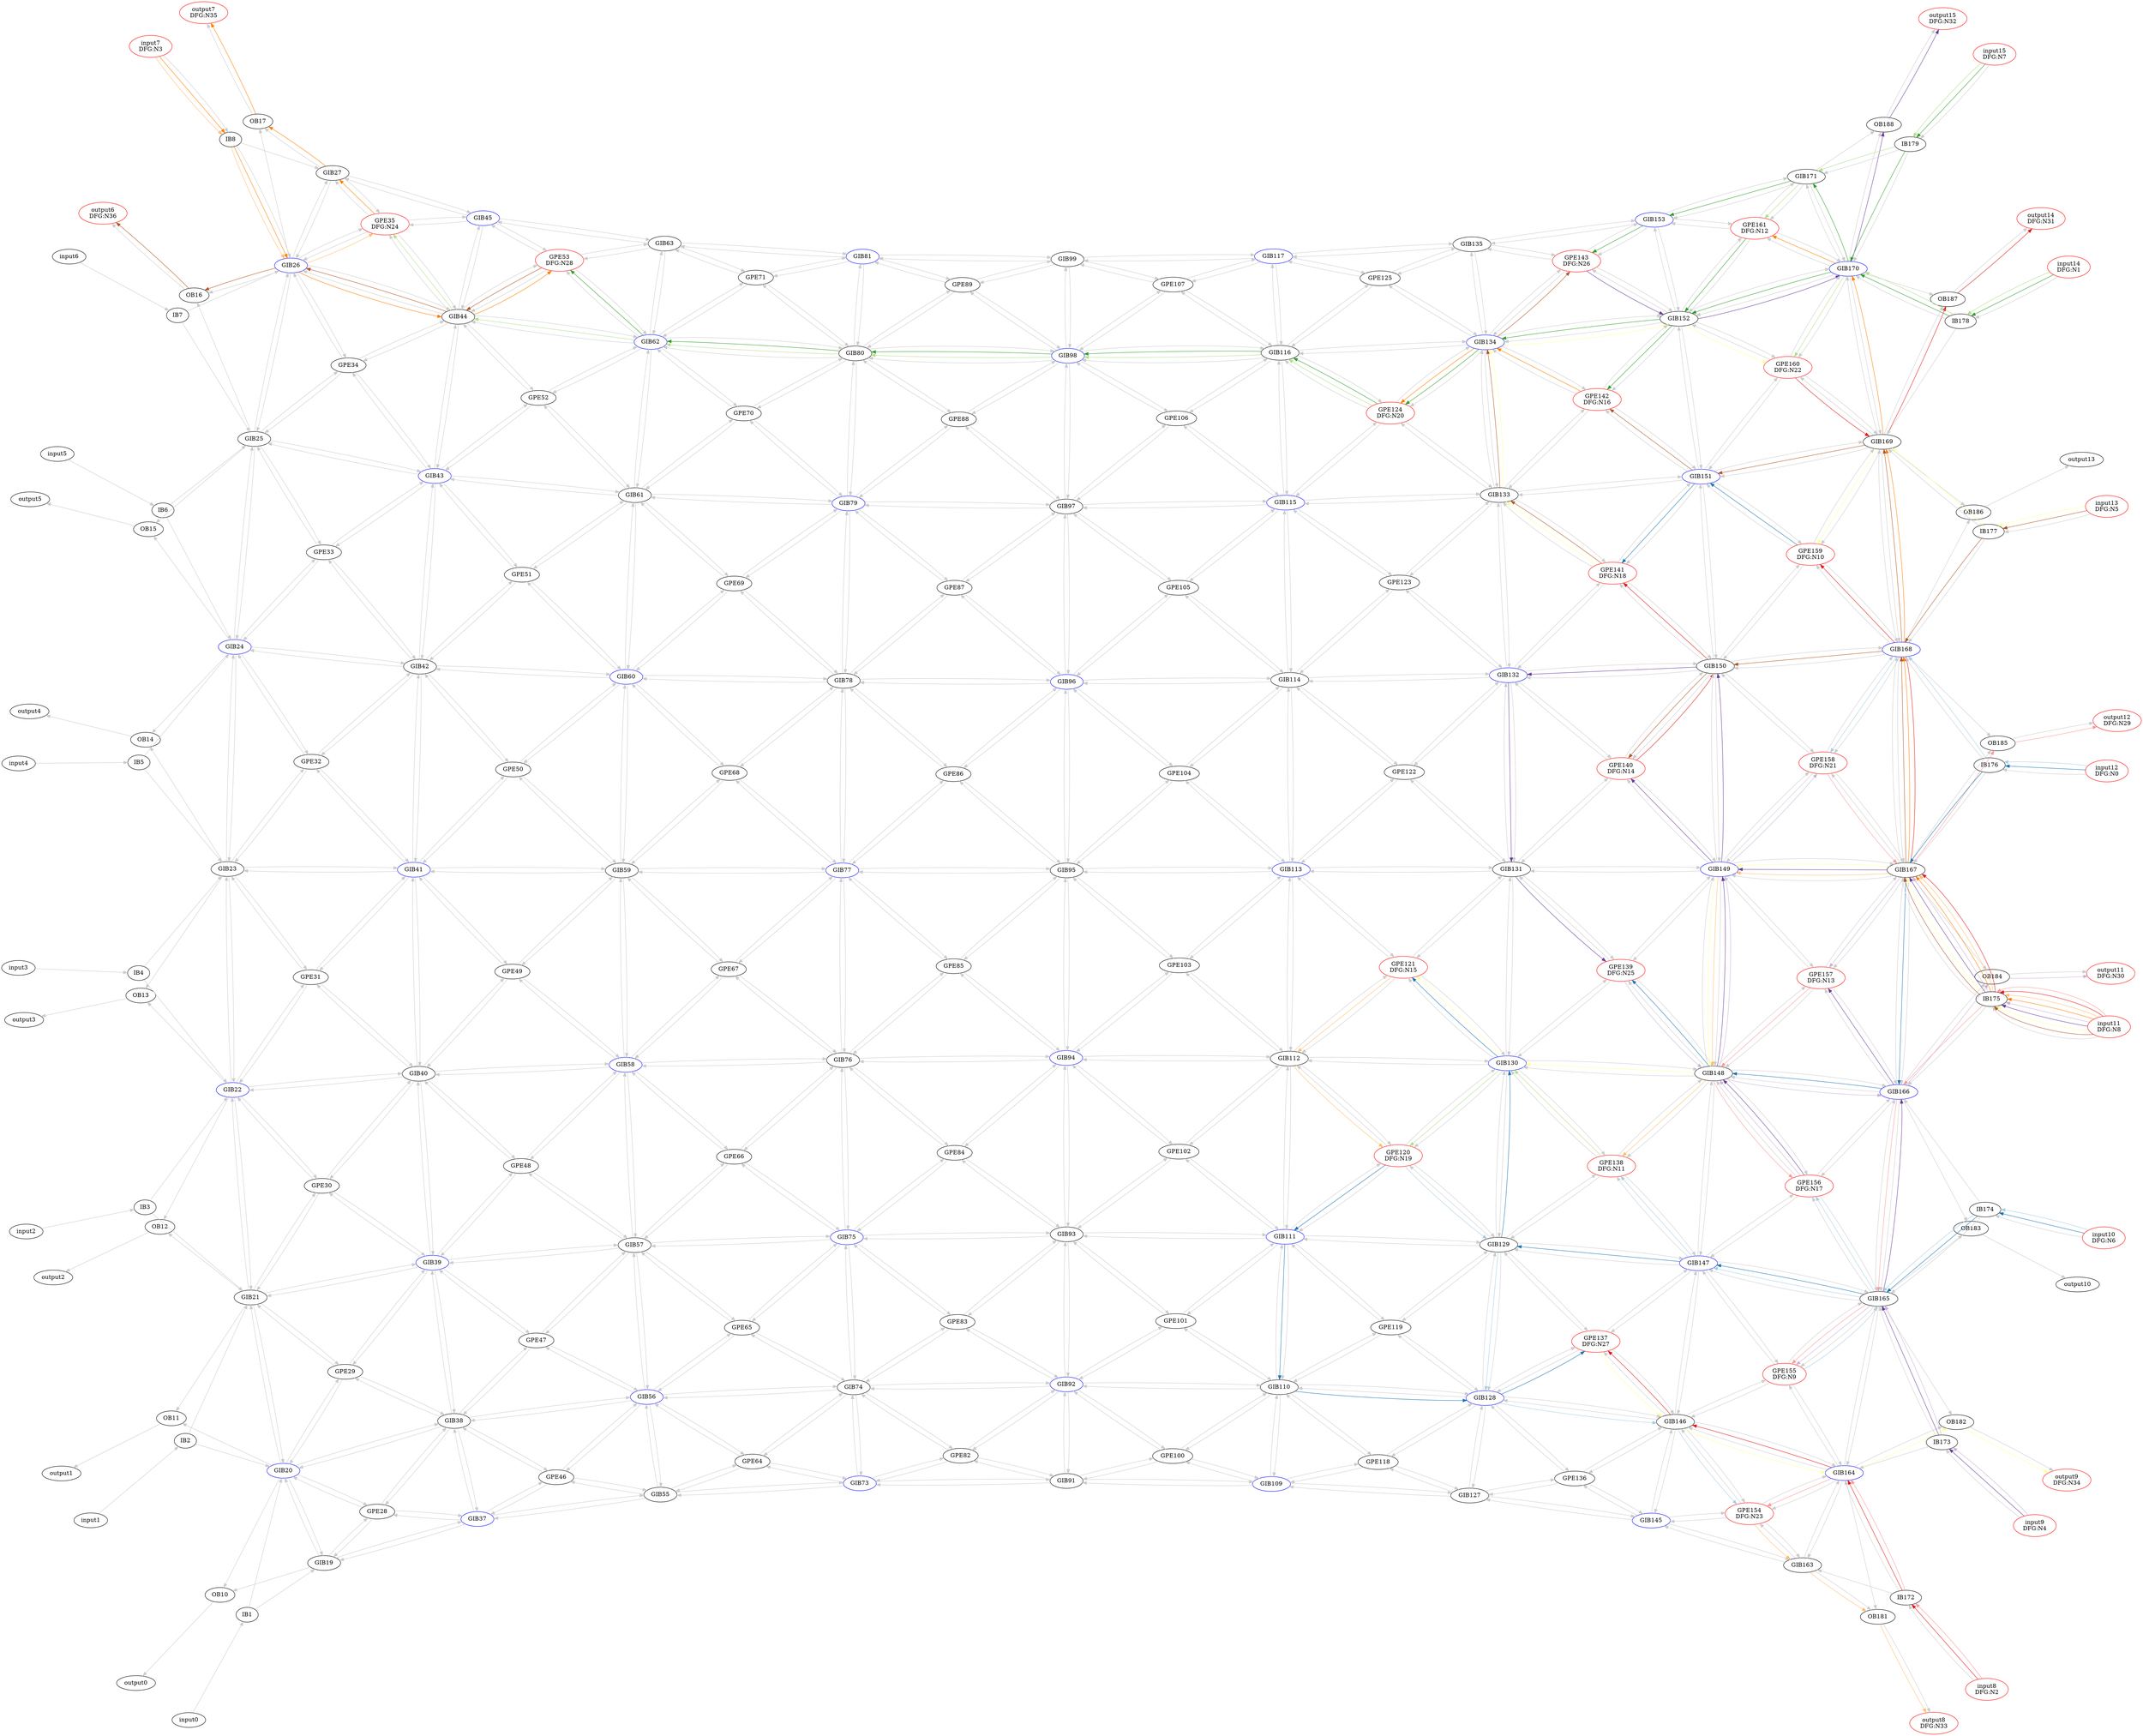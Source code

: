Digraph G {
layout = sfdp;
overlap = scale;
input12[label = "input12\nDFG:N0", color = red];
input14[label = "input14\nDFG:N1", color = red];
input8[label = "input8\nDFG:N2", color = red];
input7[label = "input7\nDFG:N3", color = red];
input9[label = "input9\nDFG:N4", color = red];
input13[label = "input13\nDFG:N5", color = red];
input10[label = "input10\nDFG:N6", color = red];
input15[label = "input15\nDFG:N7", color = red];
input11[label = "input11\nDFG:N8", color = red];
input0;
input1;
input2;
input3;
input4;
input5;
input6;
output12[label = "output12\nDFG:N29", color = red];
output11[label = "output11\nDFG:N30", color = red];
output14[label = "output14\nDFG:N31", color = red];
output15[label = "output15\nDFG:N32", color = red];
output8[label = "output8\nDFG:N33", color = red];
output9[label = "output9\nDFG:N34", color = red];
output7[label = "output7\nDFG:N35", color = red];
output6[label = "output6\nDFG:N36", color = red];
output0;
OB10->output0[color = gray80];
output1;
OB11->output1[color = gray80];
output2;
OB12->output2[color = gray80];
output3;
OB13->output3[color = gray80];
output4;
OB14->output4[color = gray80];
output5;
OB15->output5[color = gray80];
OB16->output6[color = gray80];
OB17->output7[color = gray80];
OB181->output8[color = gray80];
OB182->output9[color = gray80];
output10;
OB183->output10[color = gray80];
OB184->output11[color = gray80];
OB185->output12[color = gray80];
output13;
OB186->output13[color = gray80];
OB187->output14[color = gray80];
OB188->output15[color = gray80];
IB1[label = "IB1", color = black];
input0->IB1[color = gray80];
IB2[label = "IB2", color = black];
input1->IB2[color = gray80];
IB3[label = "IB3", color = black];
input2->IB3[color = gray80];
IB4[label = "IB4", color = black];
input3->IB4[color = gray80];
IB5[label = "IB5", color = black];
input4->IB5[color = gray80];
IB6[label = "IB6", color = black];
input5->IB6[color = gray80];
IB7[label = "IB7", color = black];
input6->IB7[color = gray80];
IB8[label = "IB8", color = black];
input7->IB8[color = gray80];
OB10[label = "OB10", color = black];
GIB19->OB10[color = gray80];
GIB20->OB10[color = gray80];
OB11[label = "OB11", color = black];
GIB20->OB11[color = gray80];
GIB21->OB11[color = gray80];
OB12[label = "OB12", color = black];
GIB21->OB12[color = gray80];
GIB22->OB12[color = gray80];
OB13[label = "OB13", color = black];
GIB22->OB13[color = gray80];
GIB23->OB13[color = gray80];
OB14[label = "OB14", color = black];
GIB23->OB14[color = gray80];
GIB24->OB14[color = gray80];
OB15[label = "OB15", color = black];
GIB24->OB15[color = gray80];
GIB25->OB15[color = gray80];
OB16[label = "OB16", color = black];
GIB25->OB16[color = gray80];
GIB26->OB16[color = gray80];
OB17[label = "OB17", color = black];
GIB26->OB17[color = gray80];
GIB27->OB17[color = gray80];
GIB19[label = "GIB19", color = black];
IB1->GIB19[color = gray80];
GIB20->GIB19[color = gray80];
GPE28->GIB19[color = gray80];
GIB37->GIB19[color = gray80];
GIB20[label = "GIB20", color = blue];
IB1->GIB20[color = gray80];
IB2->GIB20[color = gray80];
GIB19->GIB20[color = gray80];
GIB21->GIB20[color = gray80];
GPE28->GIB20[color = gray80];
GPE29->GIB20[color = gray80];
GIB38->GIB20[color = gray80];
GIB21[label = "GIB21", color = black];
IB2->GIB21[color = gray80];
IB3->GIB21[color = gray80];
GIB20->GIB21[color = gray80];
GIB22->GIB21[color = gray80];
GPE29->GIB21[color = gray80];
GPE30->GIB21[color = gray80];
GIB39->GIB21[color = gray80];
GIB22[label = "GIB22", color = blue];
IB3->GIB22[color = gray80];
IB4->GIB22[color = gray80];
GIB21->GIB22[color = gray80];
GIB23->GIB22[color = gray80];
GPE30->GIB22[color = gray80];
GPE31->GIB22[color = gray80];
GIB40->GIB22[color = gray80];
GIB23[label = "GIB23", color = black];
IB4->GIB23[color = gray80];
IB5->GIB23[color = gray80];
GIB22->GIB23[color = gray80];
GIB24->GIB23[color = gray80];
GPE31->GIB23[color = gray80];
GPE32->GIB23[color = gray80];
GIB41->GIB23[color = gray80];
GIB24[label = "GIB24", color = blue];
IB5->GIB24[color = gray80];
IB6->GIB24[color = gray80];
GIB23->GIB24[color = gray80];
GIB25->GIB24[color = gray80];
GPE32->GIB24[color = gray80];
GPE33->GIB24[color = gray80];
GIB42->GIB24[color = gray80];
GIB25[label = "GIB25", color = black];
IB6->GIB25[color = gray80];
IB7->GIB25[color = gray80];
GIB24->GIB25[color = gray80];
GIB26->GIB25[color = gray80];
GPE33->GIB25[color = gray80];
GPE34->GIB25[color = gray80];
GIB43->GIB25[color = gray80];
GIB26[label = "GIB26", color = blue];
IB7->GIB26[color = gray80];
IB8->GIB26[color = gray80];
GIB25->GIB26[color = gray80];
GIB27->GIB26[color = gray80];
GPE34->GIB26[color = gray80];
GPE35->GIB26[color = gray80];
GIB44->GIB26[color = gray80];
GIB27[label = "GIB27", color = black];
IB8->GIB27[color = gray80];
GIB26->GIB27[color = gray80];
GPE35->GIB27[color = gray80];
GIB45->GIB27[color = gray80];
GPE28[label = "GPE28", color = black];
GIB19->GPE28[color = gray80];
GIB20->GPE28[color = gray80];
GIB37->GPE28[color = gray80];
GIB38->GPE28[color = gray80];
GPE29[label = "GPE29", color = black];
GIB20->GPE29[color = gray80];
GIB21->GPE29[color = gray80];
GIB38->GPE29[color = gray80];
GIB39->GPE29[color = gray80];
GPE30[label = "GPE30", color = black];
GIB21->GPE30[color = gray80];
GIB22->GPE30[color = gray80];
GIB39->GPE30[color = gray80];
GIB40->GPE30[color = gray80];
GPE31[label = "GPE31", color = black];
GIB22->GPE31[color = gray80];
GIB23->GPE31[color = gray80];
GIB40->GPE31[color = gray80];
GIB41->GPE31[color = gray80];
GPE32[label = "GPE32", color = black];
GIB23->GPE32[color = gray80];
GIB24->GPE32[color = gray80];
GIB41->GPE32[color = gray80];
GIB42->GPE32[color = gray80];
GPE33[label = "GPE33", color = black];
GIB24->GPE33[color = gray80];
GIB25->GPE33[color = gray80];
GIB42->GPE33[color = gray80];
GIB43->GPE33[color = gray80];
GPE34[label = "GPE34", color = black];
GIB25->GPE34[color = gray80];
GIB26->GPE34[color = gray80];
GIB43->GPE34[color = gray80];
GIB44->GPE34[color = gray80];
GPE35[label = "GPE35\nDFG:N24", color = red];
GIB26->GPE35[color = gray80];
GIB27->GPE35[color = gray80];
GIB44->GPE35[color = gray80];
GIB45->GPE35[color = gray80];
GIB37[label = "GIB37", color = blue];
GIB19->GIB37[color = gray80];
GPE28->GIB37[color = gray80];
GIB38->GIB37[color = gray80];
GPE46->GIB37[color = gray80];
GIB55->GIB37[color = gray80];
GIB38[label = "GIB38", color = black];
GIB20->GIB38[color = gray80];
GPE28->GIB38[color = gray80];
GPE29->GIB38[color = gray80];
GIB37->GIB38[color = gray80];
GIB39->GIB38[color = gray80];
GPE46->GIB38[color = gray80];
GPE47->GIB38[color = gray80];
GIB56->GIB38[color = gray80];
GIB39[label = "GIB39", color = blue];
GIB21->GIB39[color = gray80];
GPE29->GIB39[color = gray80];
GPE30->GIB39[color = gray80];
GIB38->GIB39[color = gray80];
GIB40->GIB39[color = gray80];
GPE47->GIB39[color = gray80];
GPE48->GIB39[color = gray80];
GIB57->GIB39[color = gray80];
GIB40[label = "GIB40", color = black];
GIB22->GIB40[color = gray80];
GPE30->GIB40[color = gray80];
GPE31->GIB40[color = gray80];
GIB39->GIB40[color = gray80];
GIB41->GIB40[color = gray80];
GPE48->GIB40[color = gray80];
GPE49->GIB40[color = gray80];
GIB58->GIB40[color = gray80];
GIB41[label = "GIB41", color = blue];
GIB23->GIB41[color = gray80];
GPE31->GIB41[color = gray80];
GPE32->GIB41[color = gray80];
GIB40->GIB41[color = gray80];
GIB42->GIB41[color = gray80];
GPE49->GIB41[color = gray80];
GPE50->GIB41[color = gray80];
GIB59->GIB41[color = gray80];
GIB42[label = "GIB42", color = black];
GIB24->GIB42[color = gray80];
GPE32->GIB42[color = gray80];
GPE33->GIB42[color = gray80];
GIB41->GIB42[color = gray80];
GIB43->GIB42[color = gray80];
GPE50->GIB42[color = gray80];
GPE51->GIB42[color = gray80];
GIB60->GIB42[color = gray80];
GIB43[label = "GIB43", color = blue];
GIB25->GIB43[color = gray80];
GPE33->GIB43[color = gray80];
GPE34->GIB43[color = gray80];
GIB42->GIB43[color = gray80];
GIB44->GIB43[color = gray80];
GPE51->GIB43[color = gray80];
GPE52->GIB43[color = gray80];
GIB61->GIB43[color = gray80];
GIB44[label = "GIB44", color = black];
GIB26->GIB44[color = gray80];
GPE34->GIB44[color = gray80];
GPE35->GIB44[color = gray80];
GIB43->GIB44[color = gray80];
GIB45->GIB44[color = gray80];
GPE52->GIB44[color = gray80];
GPE53->GIB44[color = gray80];
GIB62->GIB44[color = gray80];
GIB45[label = "GIB45", color = blue];
GIB27->GIB45[color = gray80];
GPE35->GIB45[color = gray80];
GIB44->GIB45[color = gray80];
GPE53->GIB45[color = gray80];
GIB63->GIB45[color = gray80];
GPE46[label = "GPE46", color = black];
GIB37->GPE46[color = gray80];
GIB38->GPE46[color = gray80];
GIB55->GPE46[color = gray80];
GIB56->GPE46[color = gray80];
GPE47[label = "GPE47", color = black];
GIB38->GPE47[color = gray80];
GIB39->GPE47[color = gray80];
GIB56->GPE47[color = gray80];
GIB57->GPE47[color = gray80];
GPE48[label = "GPE48", color = black];
GIB39->GPE48[color = gray80];
GIB40->GPE48[color = gray80];
GIB57->GPE48[color = gray80];
GIB58->GPE48[color = gray80];
GPE49[label = "GPE49", color = black];
GIB40->GPE49[color = gray80];
GIB41->GPE49[color = gray80];
GIB58->GPE49[color = gray80];
GIB59->GPE49[color = gray80];
GPE50[label = "GPE50", color = black];
GIB41->GPE50[color = gray80];
GIB42->GPE50[color = gray80];
GIB59->GPE50[color = gray80];
GIB60->GPE50[color = gray80];
GPE51[label = "GPE51", color = black];
GIB42->GPE51[color = gray80];
GIB43->GPE51[color = gray80];
GIB60->GPE51[color = gray80];
GIB61->GPE51[color = gray80];
GPE52[label = "GPE52", color = black];
GIB43->GPE52[color = gray80];
GIB44->GPE52[color = gray80];
GIB61->GPE52[color = gray80];
GIB62->GPE52[color = gray80];
GPE53[label = "GPE53\nDFG:N28", color = red];
GIB44->GPE53[color = gray80];
GIB45->GPE53[color = gray80];
GIB62->GPE53[color = gray80];
GIB63->GPE53[color = gray80];
GIB55[label = "GIB55", color = black];
GIB37->GIB55[color = gray80];
GPE46->GIB55[color = gray80];
GIB56->GIB55[color = gray80];
GPE64->GIB55[color = gray80];
GIB73->GIB55[color = gray80];
GIB56[label = "GIB56", color = blue];
GIB38->GIB56[color = gray80];
GPE46->GIB56[color = gray80];
GPE47->GIB56[color = gray80];
GIB55->GIB56[color = gray80];
GIB57->GIB56[color = gray80];
GPE64->GIB56[color = gray80];
GPE65->GIB56[color = gray80];
GIB74->GIB56[color = gray80];
GIB57[label = "GIB57", color = black];
GIB39->GIB57[color = gray80];
GPE47->GIB57[color = gray80];
GPE48->GIB57[color = gray80];
GIB56->GIB57[color = gray80];
GIB58->GIB57[color = gray80];
GPE65->GIB57[color = gray80];
GPE66->GIB57[color = gray80];
GIB75->GIB57[color = gray80];
GIB58[label = "GIB58", color = blue];
GIB40->GIB58[color = gray80];
GPE48->GIB58[color = gray80];
GPE49->GIB58[color = gray80];
GIB57->GIB58[color = gray80];
GIB59->GIB58[color = gray80];
GPE66->GIB58[color = gray80];
GPE67->GIB58[color = gray80];
GIB76->GIB58[color = gray80];
GIB59[label = "GIB59", color = black];
GIB41->GIB59[color = gray80];
GPE49->GIB59[color = gray80];
GPE50->GIB59[color = gray80];
GIB58->GIB59[color = gray80];
GIB60->GIB59[color = gray80];
GPE67->GIB59[color = gray80];
GPE68->GIB59[color = gray80];
GIB77->GIB59[color = gray80];
GIB60[label = "GIB60", color = blue];
GIB42->GIB60[color = gray80];
GPE50->GIB60[color = gray80];
GPE51->GIB60[color = gray80];
GIB59->GIB60[color = gray80];
GIB61->GIB60[color = gray80];
GPE68->GIB60[color = gray80];
GPE69->GIB60[color = gray80];
GIB78->GIB60[color = gray80];
GIB61[label = "GIB61", color = black];
GIB43->GIB61[color = gray80];
GPE51->GIB61[color = gray80];
GPE52->GIB61[color = gray80];
GIB60->GIB61[color = gray80];
GIB62->GIB61[color = gray80];
GPE69->GIB61[color = gray80];
GPE70->GIB61[color = gray80];
GIB79->GIB61[color = gray80];
GIB62[label = "GIB62", color = blue];
GIB44->GIB62[color = gray80];
GPE52->GIB62[color = gray80];
GPE53->GIB62[color = gray80];
GIB61->GIB62[color = gray80];
GIB63->GIB62[color = gray80];
GPE70->GIB62[color = gray80];
GPE71->GIB62[color = gray80];
GIB80->GIB62[color = gray80];
GIB63[label = "GIB63", color = black];
GIB45->GIB63[color = gray80];
GPE53->GIB63[color = gray80];
GIB62->GIB63[color = gray80];
GPE71->GIB63[color = gray80];
GIB81->GIB63[color = gray80];
GPE64[label = "GPE64", color = black];
GIB55->GPE64[color = gray80];
GIB56->GPE64[color = gray80];
GIB73->GPE64[color = gray80];
GIB74->GPE64[color = gray80];
GPE65[label = "GPE65", color = black];
GIB56->GPE65[color = gray80];
GIB57->GPE65[color = gray80];
GIB74->GPE65[color = gray80];
GIB75->GPE65[color = gray80];
GPE66[label = "GPE66", color = black];
GIB57->GPE66[color = gray80];
GIB58->GPE66[color = gray80];
GIB75->GPE66[color = gray80];
GIB76->GPE66[color = gray80];
GPE67[label = "GPE67", color = black];
GIB58->GPE67[color = gray80];
GIB59->GPE67[color = gray80];
GIB76->GPE67[color = gray80];
GIB77->GPE67[color = gray80];
GPE68[label = "GPE68", color = black];
GIB59->GPE68[color = gray80];
GIB60->GPE68[color = gray80];
GIB77->GPE68[color = gray80];
GIB78->GPE68[color = gray80];
GPE69[label = "GPE69", color = black];
GIB60->GPE69[color = gray80];
GIB61->GPE69[color = gray80];
GIB78->GPE69[color = gray80];
GIB79->GPE69[color = gray80];
GPE70[label = "GPE70", color = black];
GIB61->GPE70[color = gray80];
GIB62->GPE70[color = gray80];
GIB79->GPE70[color = gray80];
GIB80->GPE70[color = gray80];
GPE71[label = "GPE71", color = black];
GIB62->GPE71[color = gray80];
GIB63->GPE71[color = gray80];
GIB80->GPE71[color = gray80];
GIB81->GPE71[color = gray80];
GIB73[label = "GIB73", color = blue];
GIB55->GIB73[color = gray80];
GPE64->GIB73[color = gray80];
GIB74->GIB73[color = gray80];
GPE82->GIB73[color = gray80];
GIB91->GIB73[color = gray80];
GIB74[label = "GIB74", color = black];
GIB56->GIB74[color = gray80];
GPE64->GIB74[color = gray80];
GPE65->GIB74[color = gray80];
GIB73->GIB74[color = gray80];
GIB75->GIB74[color = gray80];
GPE82->GIB74[color = gray80];
GPE83->GIB74[color = gray80];
GIB92->GIB74[color = gray80];
GIB75[label = "GIB75", color = blue];
GIB57->GIB75[color = gray80];
GPE65->GIB75[color = gray80];
GPE66->GIB75[color = gray80];
GIB74->GIB75[color = gray80];
GIB76->GIB75[color = gray80];
GPE83->GIB75[color = gray80];
GPE84->GIB75[color = gray80];
GIB93->GIB75[color = gray80];
GIB76[label = "GIB76", color = black];
GIB58->GIB76[color = gray80];
GPE66->GIB76[color = gray80];
GPE67->GIB76[color = gray80];
GIB75->GIB76[color = gray80];
GIB77->GIB76[color = gray80];
GPE84->GIB76[color = gray80];
GPE85->GIB76[color = gray80];
GIB94->GIB76[color = gray80];
GIB77[label = "GIB77", color = blue];
GIB59->GIB77[color = gray80];
GPE67->GIB77[color = gray80];
GPE68->GIB77[color = gray80];
GIB76->GIB77[color = gray80];
GIB78->GIB77[color = gray80];
GPE85->GIB77[color = gray80];
GPE86->GIB77[color = gray80];
GIB95->GIB77[color = gray80];
GIB78[label = "GIB78", color = black];
GIB60->GIB78[color = gray80];
GPE68->GIB78[color = gray80];
GPE69->GIB78[color = gray80];
GIB77->GIB78[color = gray80];
GIB79->GIB78[color = gray80];
GPE86->GIB78[color = gray80];
GPE87->GIB78[color = gray80];
GIB96->GIB78[color = gray80];
GIB79[label = "GIB79", color = blue];
GIB61->GIB79[color = gray80];
GPE69->GIB79[color = gray80];
GPE70->GIB79[color = gray80];
GIB78->GIB79[color = gray80];
GIB80->GIB79[color = gray80];
GPE87->GIB79[color = gray80];
GPE88->GIB79[color = gray80];
GIB97->GIB79[color = gray80];
GIB80[label = "GIB80", color = black];
GIB62->GIB80[color = gray80];
GPE70->GIB80[color = gray80];
GPE71->GIB80[color = gray80];
GIB79->GIB80[color = gray80];
GIB81->GIB80[color = gray80];
GPE88->GIB80[color = gray80];
GPE89->GIB80[color = gray80];
GIB98->GIB80[color = gray80];
GIB81[label = "GIB81", color = blue];
GIB63->GIB81[color = gray80];
GPE71->GIB81[color = gray80];
GIB80->GIB81[color = gray80];
GPE89->GIB81[color = gray80];
GIB99->GIB81[color = gray80];
GPE82[label = "GPE82", color = black];
GIB73->GPE82[color = gray80];
GIB74->GPE82[color = gray80];
GIB91->GPE82[color = gray80];
GIB92->GPE82[color = gray80];
GPE83[label = "GPE83", color = black];
GIB74->GPE83[color = gray80];
GIB75->GPE83[color = gray80];
GIB92->GPE83[color = gray80];
GIB93->GPE83[color = gray80];
GPE84[label = "GPE84", color = black];
GIB75->GPE84[color = gray80];
GIB76->GPE84[color = gray80];
GIB93->GPE84[color = gray80];
GIB94->GPE84[color = gray80];
GPE85[label = "GPE85", color = black];
GIB76->GPE85[color = gray80];
GIB77->GPE85[color = gray80];
GIB94->GPE85[color = gray80];
GIB95->GPE85[color = gray80];
GPE86[label = "GPE86", color = black];
GIB77->GPE86[color = gray80];
GIB78->GPE86[color = gray80];
GIB95->GPE86[color = gray80];
GIB96->GPE86[color = gray80];
GPE87[label = "GPE87", color = black];
GIB78->GPE87[color = gray80];
GIB79->GPE87[color = gray80];
GIB96->GPE87[color = gray80];
GIB97->GPE87[color = gray80];
GPE88[label = "GPE88", color = black];
GIB79->GPE88[color = gray80];
GIB80->GPE88[color = gray80];
GIB97->GPE88[color = gray80];
GIB98->GPE88[color = gray80];
GPE89[label = "GPE89", color = black];
GIB80->GPE89[color = gray80];
GIB81->GPE89[color = gray80];
GIB98->GPE89[color = gray80];
GIB99->GPE89[color = gray80];
GIB91[label = "GIB91", color = black];
GIB73->GIB91[color = gray80];
GPE82->GIB91[color = gray80];
GIB92->GIB91[color = gray80];
GPE100->GIB91[color = gray80];
GIB109->GIB91[color = gray80];
GIB92[label = "GIB92", color = blue];
GIB74->GIB92[color = gray80];
GPE82->GIB92[color = gray80];
GPE83->GIB92[color = gray80];
GIB91->GIB92[color = gray80];
GIB93->GIB92[color = gray80];
GPE100->GIB92[color = gray80];
GPE101->GIB92[color = gray80];
GIB110->GIB92[color = gray80];
GIB93[label = "GIB93", color = black];
GIB75->GIB93[color = gray80];
GPE83->GIB93[color = gray80];
GPE84->GIB93[color = gray80];
GIB92->GIB93[color = gray80];
GIB94->GIB93[color = gray80];
GPE101->GIB93[color = gray80];
GPE102->GIB93[color = gray80];
GIB111->GIB93[color = gray80];
GIB94[label = "GIB94", color = blue];
GIB76->GIB94[color = gray80];
GPE84->GIB94[color = gray80];
GPE85->GIB94[color = gray80];
GIB93->GIB94[color = gray80];
GIB95->GIB94[color = gray80];
GPE102->GIB94[color = gray80];
GPE103->GIB94[color = gray80];
GIB112->GIB94[color = gray80];
GIB95[label = "GIB95", color = black];
GIB77->GIB95[color = gray80];
GPE85->GIB95[color = gray80];
GPE86->GIB95[color = gray80];
GIB94->GIB95[color = gray80];
GIB96->GIB95[color = gray80];
GPE103->GIB95[color = gray80];
GPE104->GIB95[color = gray80];
GIB113->GIB95[color = gray80];
GIB96[label = "GIB96", color = blue];
GIB78->GIB96[color = gray80];
GPE86->GIB96[color = gray80];
GPE87->GIB96[color = gray80];
GIB95->GIB96[color = gray80];
GIB97->GIB96[color = gray80];
GPE104->GIB96[color = gray80];
GPE105->GIB96[color = gray80];
GIB114->GIB96[color = gray80];
GIB97[label = "GIB97", color = black];
GIB79->GIB97[color = gray80];
GPE87->GIB97[color = gray80];
GPE88->GIB97[color = gray80];
GIB96->GIB97[color = gray80];
GIB98->GIB97[color = gray80];
GPE105->GIB97[color = gray80];
GPE106->GIB97[color = gray80];
GIB115->GIB97[color = gray80];
GIB98[label = "GIB98", color = blue];
GIB80->GIB98[color = gray80];
GPE88->GIB98[color = gray80];
GPE89->GIB98[color = gray80];
GIB97->GIB98[color = gray80];
GIB99->GIB98[color = gray80];
GPE106->GIB98[color = gray80];
GPE107->GIB98[color = gray80];
GIB116->GIB98[color = gray80];
GIB99[label = "GIB99", color = black];
GIB81->GIB99[color = gray80];
GPE89->GIB99[color = gray80];
GIB98->GIB99[color = gray80];
GPE107->GIB99[color = gray80];
GIB117->GIB99[color = gray80];
GPE100[label = "GPE100", color = black];
GIB91->GPE100[color = gray80];
GIB92->GPE100[color = gray80];
GIB109->GPE100[color = gray80];
GIB110->GPE100[color = gray80];
GPE101[label = "GPE101", color = black];
GIB92->GPE101[color = gray80];
GIB93->GPE101[color = gray80];
GIB110->GPE101[color = gray80];
GIB111->GPE101[color = gray80];
GPE102[label = "GPE102", color = black];
GIB93->GPE102[color = gray80];
GIB94->GPE102[color = gray80];
GIB111->GPE102[color = gray80];
GIB112->GPE102[color = gray80];
GPE103[label = "GPE103", color = black];
GIB94->GPE103[color = gray80];
GIB95->GPE103[color = gray80];
GIB112->GPE103[color = gray80];
GIB113->GPE103[color = gray80];
GPE104[label = "GPE104", color = black];
GIB95->GPE104[color = gray80];
GIB96->GPE104[color = gray80];
GIB113->GPE104[color = gray80];
GIB114->GPE104[color = gray80];
GPE105[label = "GPE105", color = black];
GIB96->GPE105[color = gray80];
GIB97->GPE105[color = gray80];
GIB114->GPE105[color = gray80];
GIB115->GPE105[color = gray80];
GPE106[label = "GPE106", color = black];
GIB97->GPE106[color = gray80];
GIB98->GPE106[color = gray80];
GIB115->GPE106[color = gray80];
GIB116->GPE106[color = gray80];
GPE107[label = "GPE107", color = black];
GIB98->GPE107[color = gray80];
GIB99->GPE107[color = gray80];
GIB116->GPE107[color = gray80];
GIB117->GPE107[color = gray80];
GIB109[label = "GIB109", color = blue];
GIB91->GIB109[color = gray80];
GPE100->GIB109[color = gray80];
GIB110->GIB109[color = gray80];
GPE118->GIB109[color = gray80];
GIB127->GIB109[color = gray80];
GIB110[label = "GIB110", color = black];
GIB92->GIB110[color = gray80];
GPE100->GIB110[color = gray80];
GPE101->GIB110[color = gray80];
GIB109->GIB110[color = gray80];
GIB111->GIB110[color = gray80];
GPE118->GIB110[color = gray80];
GPE119->GIB110[color = gray80];
GIB128->GIB110[color = gray80];
GIB111[label = "GIB111", color = blue];
GIB93->GIB111[color = gray80];
GPE101->GIB111[color = gray80];
GPE102->GIB111[color = gray80];
GIB110->GIB111[color = gray80];
GIB112->GIB111[color = gray80];
GPE119->GIB111[color = gray80];
GPE120->GIB111[color = gray80];
GIB129->GIB111[color = gray80];
GIB112[label = "GIB112", color = black];
GIB94->GIB112[color = gray80];
GPE102->GIB112[color = gray80];
GPE103->GIB112[color = gray80];
GIB111->GIB112[color = gray80];
GIB113->GIB112[color = gray80];
GPE120->GIB112[color = gray80];
GPE121->GIB112[color = gray80];
GIB130->GIB112[color = gray80];
GIB113[label = "GIB113", color = blue];
GIB95->GIB113[color = gray80];
GPE103->GIB113[color = gray80];
GPE104->GIB113[color = gray80];
GIB112->GIB113[color = gray80];
GIB114->GIB113[color = gray80];
GPE121->GIB113[color = gray80];
GPE122->GIB113[color = gray80];
GIB131->GIB113[color = gray80];
GIB114[label = "GIB114", color = black];
GIB96->GIB114[color = gray80];
GPE104->GIB114[color = gray80];
GPE105->GIB114[color = gray80];
GIB113->GIB114[color = gray80];
GIB115->GIB114[color = gray80];
GPE122->GIB114[color = gray80];
GPE123->GIB114[color = gray80];
GIB132->GIB114[color = gray80];
GIB115[label = "GIB115", color = blue];
GIB97->GIB115[color = gray80];
GPE105->GIB115[color = gray80];
GPE106->GIB115[color = gray80];
GIB114->GIB115[color = gray80];
GIB116->GIB115[color = gray80];
GPE123->GIB115[color = gray80];
GPE124->GIB115[color = gray80];
GIB133->GIB115[color = gray80];
GIB116[label = "GIB116", color = black];
GIB98->GIB116[color = gray80];
GPE106->GIB116[color = gray80];
GPE107->GIB116[color = gray80];
GIB115->GIB116[color = gray80];
GIB117->GIB116[color = gray80];
GPE124->GIB116[color = gray80];
GPE125->GIB116[color = gray80];
GIB134->GIB116[color = gray80];
GIB117[label = "GIB117", color = blue];
GIB99->GIB117[color = gray80];
GPE107->GIB117[color = gray80];
GIB116->GIB117[color = gray80];
GPE125->GIB117[color = gray80];
GIB135->GIB117[color = gray80];
GPE118[label = "GPE118", color = black];
GIB109->GPE118[color = gray80];
GIB110->GPE118[color = gray80];
GIB127->GPE118[color = gray80];
GIB128->GPE118[color = gray80];
GPE119[label = "GPE119", color = black];
GIB110->GPE119[color = gray80];
GIB111->GPE119[color = gray80];
GIB128->GPE119[color = gray80];
GIB129->GPE119[color = gray80];
GPE120[label = "GPE120\nDFG:N19", color = red];
GIB111->GPE120[color = gray80];
GIB112->GPE120[color = gray80];
GIB129->GPE120[color = gray80];
GIB130->GPE120[color = gray80];
GPE121[label = "GPE121\nDFG:N15", color = red];
GIB112->GPE121[color = gray80];
GIB113->GPE121[color = gray80];
GIB130->GPE121[color = gray80];
GIB131->GPE121[color = gray80];
GPE122[label = "GPE122", color = black];
GIB113->GPE122[color = gray80];
GIB114->GPE122[color = gray80];
GIB131->GPE122[color = gray80];
GIB132->GPE122[color = gray80];
GPE123[label = "GPE123", color = black];
GIB114->GPE123[color = gray80];
GIB115->GPE123[color = gray80];
GIB132->GPE123[color = gray80];
GIB133->GPE123[color = gray80];
GPE124[label = "GPE124\nDFG:N20", color = red];
GIB115->GPE124[color = gray80];
GIB116->GPE124[color = gray80];
GIB133->GPE124[color = gray80];
GIB134->GPE124[color = gray80];
GPE125[label = "GPE125", color = black];
GIB116->GPE125[color = gray80];
GIB117->GPE125[color = gray80];
GIB134->GPE125[color = gray80];
GIB135->GPE125[color = gray80];
GIB127[label = "GIB127", color = black];
GIB109->GIB127[color = gray80];
GPE118->GIB127[color = gray80];
GIB128->GIB127[color = gray80];
GPE136->GIB127[color = gray80];
GIB145->GIB127[color = gray80];
GIB128[label = "GIB128", color = blue];
GIB110->GIB128[color = gray80];
GPE118->GIB128[color = gray80];
GPE119->GIB128[color = gray80];
GIB127->GIB128[color = gray80];
GIB129->GIB128[color = gray80];
GPE136->GIB128[color = gray80];
GPE137->GIB128[color = gray80];
GIB146->GIB128[color = gray80];
GIB129[label = "GIB129", color = black];
GIB111->GIB129[color = gray80];
GPE119->GIB129[color = gray80];
GPE120->GIB129[color = gray80];
GIB128->GIB129[color = gray80];
GIB130->GIB129[color = gray80];
GPE137->GIB129[color = gray80];
GPE138->GIB129[color = gray80];
GIB147->GIB129[color = gray80];
GIB130[label = "GIB130", color = blue];
GIB112->GIB130[color = gray80];
GPE120->GIB130[color = gray80];
GPE121->GIB130[color = gray80];
GIB129->GIB130[color = gray80];
GIB131->GIB130[color = gray80];
GPE138->GIB130[color = gray80];
GPE139->GIB130[color = gray80];
GIB148->GIB130[color = gray80];
GIB131[label = "GIB131", color = black];
GIB113->GIB131[color = gray80];
GPE121->GIB131[color = gray80];
GPE122->GIB131[color = gray80];
GIB130->GIB131[color = gray80];
GIB132->GIB131[color = gray80];
GPE139->GIB131[color = gray80];
GPE140->GIB131[color = gray80];
GIB149->GIB131[color = gray80];
GIB132[label = "GIB132", color = blue];
GIB114->GIB132[color = gray80];
GPE122->GIB132[color = gray80];
GPE123->GIB132[color = gray80];
GIB131->GIB132[color = gray80];
GIB133->GIB132[color = gray80];
GPE140->GIB132[color = gray80];
GPE141->GIB132[color = gray80];
GIB150->GIB132[color = gray80];
GIB133[label = "GIB133", color = black];
GIB115->GIB133[color = gray80];
GPE123->GIB133[color = gray80];
GPE124->GIB133[color = gray80];
GIB132->GIB133[color = gray80];
GIB134->GIB133[color = gray80];
GPE141->GIB133[color = gray80];
GPE142->GIB133[color = gray80];
GIB151->GIB133[color = gray80];
GIB134[label = "GIB134", color = blue];
GIB116->GIB134[color = gray80];
GPE124->GIB134[color = gray80];
GPE125->GIB134[color = gray80];
GIB133->GIB134[color = gray80];
GIB135->GIB134[color = gray80];
GPE142->GIB134[color = gray80];
GPE143->GIB134[color = gray80];
GIB152->GIB134[color = gray80];
GIB135[label = "GIB135", color = black];
GIB117->GIB135[color = gray80];
GPE125->GIB135[color = gray80];
GIB134->GIB135[color = gray80];
GPE143->GIB135[color = gray80];
GIB153->GIB135[color = gray80];
GPE136[label = "GPE136", color = black];
GIB127->GPE136[color = gray80];
GIB128->GPE136[color = gray80];
GIB145->GPE136[color = gray80];
GIB146->GPE136[color = gray80];
GPE137[label = "GPE137\nDFG:N27", color = red];
GIB128->GPE137[color = gray80];
GIB129->GPE137[color = gray80];
GIB146->GPE137[color = gray80];
GIB147->GPE137[color = gray80];
GPE138[label = "GPE138\nDFG:N11", color = red];
GIB129->GPE138[color = gray80];
GIB130->GPE138[color = gray80];
GIB147->GPE138[color = gray80];
GIB148->GPE138[color = gray80];
GPE139[label = "GPE139\nDFG:N25", color = red];
GIB130->GPE139[color = gray80];
GIB131->GPE139[color = gray80];
GIB148->GPE139[color = gray80];
GIB149->GPE139[color = gray80];
GPE140[label = "GPE140\nDFG:N14", color = red];
GIB131->GPE140[color = gray80];
GIB132->GPE140[color = gray80];
GIB149->GPE140[color = gray80];
GIB150->GPE140[color = gray80];
GPE141[label = "GPE141\nDFG:N18", color = red];
GIB132->GPE141[color = gray80];
GIB133->GPE141[color = gray80];
GIB150->GPE141[color = gray80];
GIB151->GPE141[color = gray80];
GPE142[label = "GPE142\nDFG:N16", color = red];
GIB133->GPE142[color = gray80];
GIB134->GPE142[color = gray80];
GIB151->GPE142[color = gray80];
GIB152->GPE142[color = gray80];
GPE143[label = "GPE143\nDFG:N26", color = red];
GIB134->GPE143[color = gray80];
GIB135->GPE143[color = gray80];
GIB152->GPE143[color = gray80];
GIB153->GPE143[color = gray80];
GIB145[label = "GIB145", color = blue];
GIB127->GIB145[color = gray80];
GPE136->GIB145[color = gray80];
GIB146->GIB145[color = gray80];
GPE154->GIB145[color = gray80];
GIB163->GIB145[color = gray80];
GIB146[label = "GIB146", color = black];
GIB128->GIB146[color = gray80];
GPE136->GIB146[color = gray80];
GPE137->GIB146[color = gray80];
GIB145->GIB146[color = gray80];
GIB147->GIB146[color = gray80];
GPE154->GIB146[color = gray80];
GPE155->GIB146[color = gray80];
GIB164->GIB146[color = gray80];
GIB147[label = "GIB147", color = blue];
GIB129->GIB147[color = gray80];
GPE137->GIB147[color = gray80];
GPE138->GIB147[color = gray80];
GIB146->GIB147[color = gray80];
GIB148->GIB147[color = gray80];
GPE155->GIB147[color = gray80];
GPE156->GIB147[color = gray80];
GIB165->GIB147[color = gray80];
GIB148[label = "GIB148", color = black];
GIB130->GIB148[color = gray80];
GPE138->GIB148[color = gray80];
GPE139->GIB148[color = gray80];
GIB147->GIB148[color = gray80];
GIB149->GIB148[color = gray80];
GPE156->GIB148[color = gray80];
GPE157->GIB148[color = gray80];
GIB166->GIB148[color = gray80];
GIB149[label = "GIB149", color = blue];
GIB131->GIB149[color = gray80];
GPE139->GIB149[color = gray80];
GPE140->GIB149[color = gray80];
GIB148->GIB149[color = gray80];
GIB150->GIB149[color = gray80];
GPE157->GIB149[color = gray80];
GPE158->GIB149[color = gray80];
GIB167->GIB149[color = gray80];
GIB150[label = "GIB150", color = black];
GIB132->GIB150[color = gray80];
GPE140->GIB150[color = gray80];
GPE141->GIB150[color = gray80];
GIB149->GIB150[color = gray80];
GIB151->GIB150[color = gray80];
GPE158->GIB150[color = gray80];
GPE159->GIB150[color = gray80];
GIB168->GIB150[color = gray80];
GIB151[label = "GIB151", color = blue];
GIB133->GIB151[color = gray80];
GPE141->GIB151[color = gray80];
GPE142->GIB151[color = gray80];
GIB150->GIB151[color = gray80];
GIB152->GIB151[color = gray80];
GPE159->GIB151[color = gray80];
GPE160->GIB151[color = gray80];
GIB169->GIB151[color = gray80];
GIB152[label = "GIB152", color = black];
GIB134->GIB152[color = gray80];
GPE142->GIB152[color = gray80];
GPE143->GIB152[color = gray80];
GIB151->GIB152[color = gray80];
GIB153->GIB152[color = gray80];
GPE160->GIB152[color = gray80];
GPE161->GIB152[color = gray80];
GIB170->GIB152[color = gray80];
GIB153[label = "GIB153", color = blue];
GIB135->GIB153[color = gray80];
GPE143->GIB153[color = gray80];
GIB152->GIB153[color = gray80];
GPE161->GIB153[color = gray80];
GIB171->GIB153[color = gray80];
GPE154[label = "GPE154\nDFG:N23", color = red];
GIB145->GPE154[color = gray80];
GIB146->GPE154[color = gray80];
GIB163->GPE154[color = gray80];
GIB164->GPE154[color = gray80];
GPE155[label = "GPE155\nDFG:N9", color = red];
GIB146->GPE155[color = gray80];
GIB147->GPE155[color = gray80];
GIB164->GPE155[color = gray80];
GIB165->GPE155[color = gray80];
GPE156[label = "GPE156\nDFG:N17", color = red];
GIB147->GPE156[color = gray80];
GIB148->GPE156[color = gray80];
GIB165->GPE156[color = gray80];
GIB166->GPE156[color = gray80];
GPE157[label = "GPE157\nDFG:N13", color = red];
GIB148->GPE157[color = gray80];
GIB149->GPE157[color = gray80];
GIB166->GPE157[color = gray80];
GIB167->GPE157[color = gray80];
GPE158[label = "GPE158\nDFG:N21", color = red];
GIB149->GPE158[color = gray80];
GIB150->GPE158[color = gray80];
GIB167->GPE158[color = gray80];
GIB168->GPE158[color = gray80];
GPE159[label = "GPE159\nDFG:N10", color = red];
GIB150->GPE159[color = gray80];
GIB151->GPE159[color = gray80];
GIB168->GPE159[color = gray80];
GIB169->GPE159[color = gray80];
GPE160[label = "GPE160\nDFG:N22", color = red];
GIB151->GPE160[color = gray80];
GIB152->GPE160[color = gray80];
GIB169->GPE160[color = gray80];
GIB170->GPE160[color = gray80];
GPE161[label = "GPE161\nDFG:N12", color = red];
GIB152->GPE161[color = gray80];
GIB153->GPE161[color = gray80];
GIB170->GPE161[color = gray80];
GIB171->GPE161[color = gray80];
GIB163[label = "GIB163", color = black];
GIB145->GIB163[color = gray80];
GPE154->GIB163[color = gray80];
GIB164->GIB163[color = gray80];
IB172->GIB163[color = gray80];
GIB164[label = "GIB164", color = blue];
GIB146->GIB164[color = gray80];
GPE154->GIB164[color = gray80];
GPE155->GIB164[color = gray80];
GIB163->GIB164[color = gray80];
GIB165->GIB164[color = gray80];
IB172->GIB164[color = gray80];
IB173->GIB164[color = gray80];
GIB165[label = "GIB165", color = black];
GIB147->GIB165[color = gray80];
GPE155->GIB165[color = gray80];
GPE156->GIB165[color = gray80];
GIB164->GIB165[color = gray80];
GIB166->GIB165[color = gray80];
IB173->GIB165[color = gray80];
IB174->GIB165[color = gray80];
GIB166[label = "GIB166", color = blue];
GIB148->GIB166[color = gray80];
GPE156->GIB166[color = gray80];
GPE157->GIB166[color = gray80];
GIB165->GIB166[color = gray80];
GIB167->GIB166[color = gray80];
IB174->GIB166[color = gray80];
IB175->GIB166[color = gray80];
GIB167[label = "GIB167", color = black];
GIB149->GIB167[color = gray80];
GPE157->GIB167[color = gray80];
GPE158->GIB167[color = gray80];
GIB166->GIB167[color = gray80];
GIB168->GIB167[color = gray80];
IB175->GIB167[color = gray80];
IB176->GIB167[color = gray80];
GIB168[label = "GIB168", color = blue];
GIB150->GIB168[color = gray80];
GPE158->GIB168[color = gray80];
GPE159->GIB168[color = gray80];
GIB167->GIB168[color = gray80];
GIB169->GIB168[color = gray80];
IB176->GIB168[color = gray80];
IB177->GIB168[color = gray80];
GIB169[label = "GIB169", color = black];
GIB151->GIB169[color = gray80];
GPE159->GIB169[color = gray80];
GPE160->GIB169[color = gray80];
GIB168->GIB169[color = gray80];
GIB170->GIB169[color = gray80];
IB177->GIB169[color = gray80];
IB178->GIB169[color = gray80];
GIB170[label = "GIB170", color = blue];
GIB152->GIB170[color = gray80];
GPE160->GIB170[color = gray80];
GPE161->GIB170[color = gray80];
GIB169->GIB170[color = gray80];
GIB171->GIB170[color = gray80];
IB178->GIB170[color = gray80];
IB179->GIB170[color = gray80];
GIB171[label = "GIB171", color = black];
GIB153->GIB171[color = gray80];
GPE161->GIB171[color = gray80];
GIB170->GIB171[color = gray80];
IB179->GIB171[color = gray80];
IB172[label = "IB172", color = black];
input8->IB172[color = gray80];
IB173[label = "IB173", color = black];
input9->IB173[color = gray80];
IB174[label = "IB174", color = black];
input10->IB174[color = gray80];
IB175[label = "IB175", color = black];
input11->IB175[color = gray80];
IB176[label = "IB176", color = black];
input12->IB176[color = gray80];
IB177[label = "IB177", color = black];
input13->IB177[color = gray80];
IB178[label = "IB178", color = black];
input14->IB178[color = gray80];
IB179[label = "IB179", color = black];
input15->IB179[color = gray80];
OB181[label = "OB181", color = black];
GIB163->OB181[color = gray80];
GIB164->OB181[color = gray80];
OB182[label = "OB182", color = black];
GIB164->OB182[color = gray80];
GIB165->OB182[color = gray80];
OB183[label = "OB183", color = black];
GIB165->OB183[color = gray80];
GIB166->OB183[color = gray80];
OB184[label = "OB184", color = black];
GIB166->OB184[color = gray80];
GIB167->OB184[color = gray80];
OB185[label = "OB185", color = black];
GIB167->OB185[color = gray80];
GIB168->OB185[color = gray80];
OB186[label = "OB186", color = black];
GIB168->OB186[color = gray80];
GIB169->OB186[color = gray80];
OB187[label = "OB187", color = black];
GIB169->OB187[color = gray80];
GIB170->OB187[color = gray80];
OB188[label = "OB188", color = black];
GIB170->OB188[color = gray80];
GIB171->OB188[color = gray80];
edge [colorscheme=paired12];
input12->IB176->GIB168->GPE158[weight = 4, color = 1];
input12->IB176->GIB167->GIB166->GIB148->GPE139[weight = 4, color = 2];
input14->IB178->GIB170->GPE160[weight = 4, color = 3];
input14->IB178->GIB170->GIB171->GIB153->GPE143[weight = 4, color = 4];
input8->IB172->GIB164->GPE154[weight = 4, color = 5];
input8->IB172->GIB164->GIB146->GPE137[weight = 4, color = 6];
input7->IB8->GIB26->GPE35[weight = 4, color = 7];
input7->IB8->GIB26->GIB44->GPE53[weight = 4, color = 8];
input9->IB173->GIB165->GPE155[weight = 4, color = 9];
input9->IB173->GIB165->GIB166->GPE157[weight = 4, color = 10];
input13->IB177->GIB169->GPE159[weight = 4, color = 11];
input13->IB177->GIB168->GIB150->GPE140[weight = 4, color = 12];
input10->IB174->GIB165->GIB147->GPE138[weight = 4, color = 1];
input10->IB174->GIB165->GIB147->GIB129->GIB130->GPE121[weight = 4, color = 2];
input15->IB179->GIB171->GPE161[weight = 4, color = 3];
input15->IB179->GIB170->GIB152->GPE142[weight = 4, color = 4];
input11->IB175->GIB166->GIB165->GPE155[weight = 4, color = 5];
input11->IB175->GIB167->GIB168->GPE159[weight = 4, color = 6];
input11->IB175->GIB167->GIB149->GIB148->GPE138[weight = 4, color = 7];
input11->IB175->GIB167->GIB168->GIB169->GIB170->GPE161[weight = 4, color = 8];
input11->IB175->GIB167->GPE157[weight = 4, color = 9];
input11->IB175->GIB167->GIB149->GPE140[weight = 4, color = 10];
input11->IB175->GIB167->GIB149->GIB148->GIB130->GPE121[weight = 4, color = 11];
input11->IB175->GIB167->GIB168->GIB169->GIB151->GPE142[weight = 4, color = 12];
GPE155->GIB165->GPE156[weight = 4, color = 1];
GPE159->GIB151->GPE141[weight = 4, color = 2];
GPE138->GIB130->GPE120[weight = 4, color = 3];
GPE161->GIB152->GIB134->GPE124[weight = 4, color = 4];
GPE157->GIB148->GPE156[weight = 4, color = 5];
GPE140->GIB150->GPE141[weight = 4, color = 6];
GPE121->GIB112->GPE120[weight = 4, color = 7];
GPE142->GIB134->GPE124[weight = 4, color = 8];
GPE156->GIB148->GIB149->GPE158[weight = 4, color = 9];
GPE156->GIB148->GIB149->GIB150->GIB132->GIB131->GPE139[weight = 4, color = 10];
GPE141->GIB133->GIB134->GIB152->GPE160[weight = 4, color = 11];
GPE141->GIB133->GIB134->GPE143[weight = 4, color = 12];
GPE120->GIB129->GIB128->GIB146->GPE154[weight = 4, color = 1];
GPE120->GIB111->GIB110->GIB128->GPE137[weight = 4, color = 2];
GPE124->GIB116->GIB98->GIB80->GIB62->GIB44->GPE35[weight = 4, color = 3];
GPE124->GIB116->GIB98->GIB80->GIB62->GPE53[weight = 4, color = 4];
GPE158->GIB167->OB185->output12[weight = 4, color = 5];
GPE160->GIB169->OB187->output14[weight = 4, color = 6];
GPE154->GIB163->OB181->output8[weight = 4, color = 7];
GPE35->GIB27->OB17->output7[weight = 4, color = 8];
GPE139->GIB148->GIB166->OB184->output11[weight = 4, color = 9];
GPE143->GIB152->GIB170->OB188->output15[weight = 4, color = 10];
GPE137->GIB146->GIB164->OB182->output9[weight = 4, color = 11];
GPE53->GIB44->GIB26->OB16->output6[weight = 4, color = 12];
}
